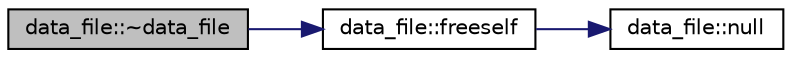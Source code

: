 digraph "data_file::~data_file"
{
  edge [fontname="Helvetica",fontsize="10",labelfontname="Helvetica",labelfontsize="10"];
  node [fontname="Helvetica",fontsize="10",shape=record];
  rankdir="LR";
  Node3 [label="data_file::~data_file",height=0.2,width=0.4,color="black", fillcolor="grey75", style="filled", fontcolor="black"];
  Node3 -> Node4 [color="midnightblue",fontsize="10",style="solid",fontname="Helvetica"];
  Node4 [label="data_file::freeself",height=0.2,width=0.4,color="black", fillcolor="white", style="filled",URL="$d2/dd1/classdata__file.html#a01eb99b854156722d99419f407f1374d"];
  Node4 -> Node5 [color="midnightblue",fontsize="10",style="solid",fontname="Helvetica"];
  Node5 [label="data_file::null",height=0.2,width=0.4,color="black", fillcolor="white", style="filled",URL="$d2/dd1/classdata__file.html#a79d79d896f0392c516daf9d409f4aae9"];
}
